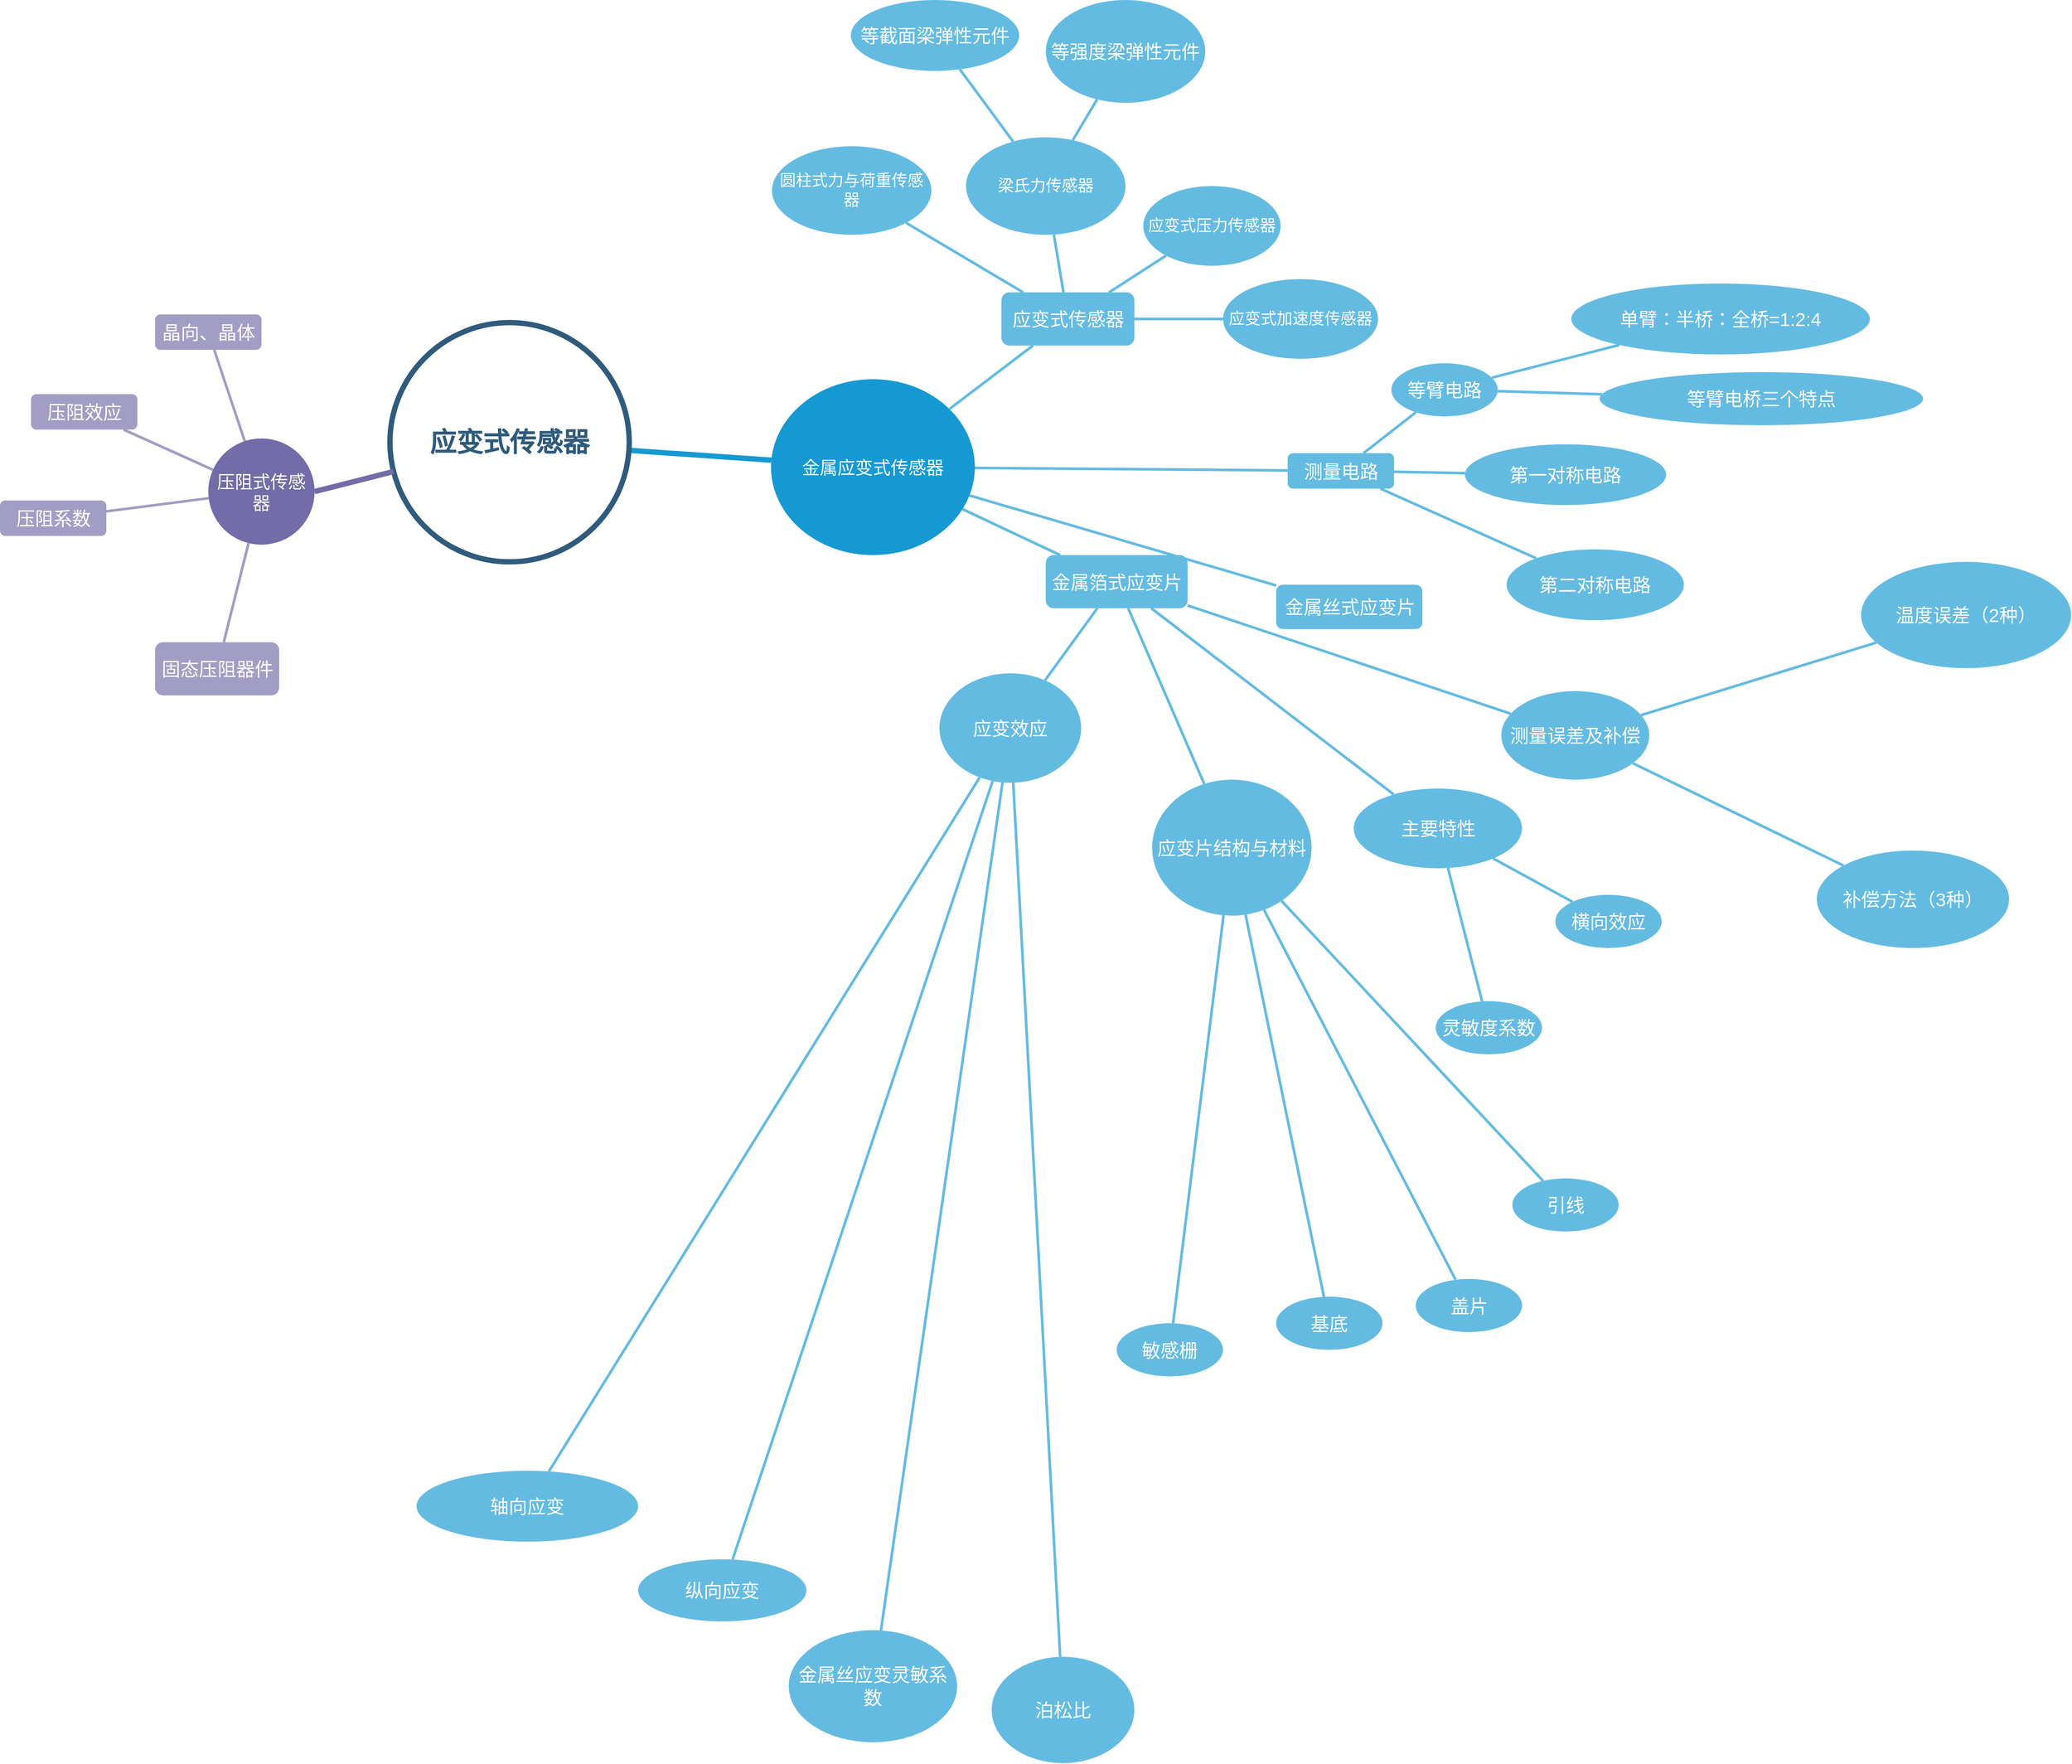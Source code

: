<mxfile version="16.4.5" type="github">
  <diagram id="6a731a19-8d31-9384-78a2-239565b7b9f0" name="Page-1">
    <mxGraphModel dx="1352" dy="706" grid="1" gridSize="10" guides="1" tooltips="1" connect="1" arrows="1" fold="1" page="1" pageScale="1" pageWidth="4681" pageHeight="3300" background="none" math="0" shadow="0">
      <root>
        <mxCell id="0" />
        <mxCell id="1" parent="0" />
        <mxCell id="1353" value="金属应变式传感器" style="ellipse;whiteSpace=wrap;html=1;shadow=0;fontFamily=Helvetica;fontSize=20;fontColor=#FFFFFF;align=center;strokeWidth=3;fillColor=#1699D3;strokeColor=none;" parent="1" vertex="1">
          <mxGeometry x="2920" y="1378" width="230" height="198.5" as="geometry" />
        </mxCell>
        <mxCell id="1362" style="endArrow=none;strokeWidth=6;strokeColor=#1699D3;html=1;" parent="1" source="1515" target="1353" edge="1">
          <mxGeometry relative="1" as="geometry" />
        </mxCell>
        <mxCell id="P_r0jZMm2rQdvnXoWjfA-1551" style="edgeStyle=none;shape=connector;rounded=1;orthogonalLoop=1;jettySize=auto;html=1;labelBackgroundColor=default;fontFamily=Helvetica;fontSize=11;fontColor=default;endArrow=none;strokeColor=#64BBE2;strokeWidth=3;" edge="1" parent="1" source="1440" target="P_r0jZMm2rQdvnXoWjfA-1549">
          <mxGeometry relative="1" as="geometry" />
        </mxCell>
        <mxCell id="P_r0jZMm2rQdvnXoWjfA-1554" value="" style="edgeStyle=none;shape=connector;rounded=1;orthogonalLoop=1;jettySize=auto;html=1;labelBackgroundColor=default;fontFamily=Helvetica;fontSize=18;fontColor=default;endArrow=none;strokeColor=#64BBE2;strokeWidth=3;" edge="1" parent="1" source="1440" target="P_r0jZMm2rQdvnXoWjfA-1553">
          <mxGeometry relative="1" as="geometry" />
        </mxCell>
        <mxCell id="P_r0jZMm2rQdvnXoWjfA-1556" value="" style="edgeStyle=none;shape=connector;rounded=1;orthogonalLoop=1;jettySize=auto;html=1;labelBackgroundColor=default;fontFamily=Helvetica;fontSize=18;fontColor=default;endArrow=none;strokeColor=#64BBE2;strokeWidth=3;" edge="1" parent="1" source="1440" target="P_r0jZMm2rQdvnXoWjfA-1555">
          <mxGeometry relative="1" as="geometry" />
        </mxCell>
        <mxCell id="P_r0jZMm2rQdvnXoWjfA-1558" value="" style="edgeStyle=none;shape=connector;rounded=1;orthogonalLoop=1;jettySize=auto;html=1;labelBackgroundColor=default;fontFamily=Helvetica;fontSize=18;fontColor=default;endArrow=none;strokeColor=#64BBE2;strokeWidth=3;" edge="1" parent="1" source="1440" target="P_r0jZMm2rQdvnXoWjfA-1557">
          <mxGeometry relative="1" as="geometry" />
        </mxCell>
        <mxCell id="1440" value="&lt;font style=&quot;font-size: 21px&quot;&gt;应变式传感器&lt;/font&gt;" style="rounded=1;fillColor=#64BBE2;strokeColor=none;strokeWidth=3;shadow=0;html=1;fontColor=#FFFFFF;" parent="1" vertex="1">
          <mxGeometry x="3180" y="1280" width="150" height="60" as="geometry" />
        </mxCell>
        <mxCell id="1441" value="&lt;font style=&quot;font-size: 21px&quot;&gt;金属丝式应变片&lt;/font&gt;" style="rounded=1;fillColor=#64BBE2;strokeColor=none;strokeWidth=3;shadow=0;html=1;fontColor=#FFFFFF;" parent="1" vertex="1">
          <mxGeometry x="3490" y="1610" width="165" height="50" as="geometry" />
        </mxCell>
        <mxCell id="P_r0jZMm2rQdvnXoWjfA-1568" value="" style="edgeStyle=none;shape=connector;rounded=1;orthogonalLoop=1;jettySize=auto;html=1;labelBackgroundColor=default;fontFamily=Helvetica;fontSize=18;fontColor=default;endArrow=none;strokeColor=#64BBE2;strokeWidth=3;" edge="1" parent="1" source="1442" target="P_r0jZMm2rQdvnXoWjfA-1567">
          <mxGeometry relative="1" as="geometry" />
        </mxCell>
        <mxCell id="P_r0jZMm2rQdvnXoWjfA-1570" value="" style="edgeStyle=none;shape=connector;rounded=1;orthogonalLoop=1;jettySize=auto;html=1;labelBackgroundColor=default;fontFamily=Helvetica;fontSize=18;fontColor=default;endArrow=none;strokeColor=#64BBE2;strokeWidth=3;" edge="1" parent="1" source="1442" target="P_r0jZMm2rQdvnXoWjfA-1569">
          <mxGeometry relative="1" as="geometry" />
        </mxCell>
        <mxCell id="P_r0jZMm2rQdvnXoWjfA-1572" value="" style="edgeStyle=none;shape=connector;rounded=1;orthogonalLoop=1;jettySize=auto;html=1;labelBackgroundColor=default;fontFamily=Helvetica;fontSize=18;fontColor=default;endArrow=none;strokeColor=#64BBE2;strokeWidth=3;" edge="1" parent="1" source="1442" target="P_r0jZMm2rQdvnXoWjfA-1571">
          <mxGeometry relative="1" as="geometry" />
        </mxCell>
        <mxCell id="1442" value="&lt;font style=&quot;font-size: 21px&quot;&gt;测量电路&lt;/font&gt;" style="rounded=1;fillColor=#64BBE2;strokeColor=none;strokeWidth=3;shadow=0;html=1;fontColor=#FFFFFF;" parent="1" vertex="1">
          <mxGeometry x="3503" y="1461.5" width="120" height="40" as="geometry" />
        </mxCell>
        <mxCell id="P_r0jZMm2rQdvnXoWjfA-1560" value="" style="edgeStyle=none;shape=connector;rounded=1;orthogonalLoop=1;jettySize=auto;html=1;labelBackgroundColor=default;fontFamily=Helvetica;fontSize=18;fontColor=default;endArrow=none;strokeColor=#64BBE2;strokeWidth=3;" edge="1" parent="1" source="1443" target="P_r0jZMm2rQdvnXoWjfA-1559">
          <mxGeometry relative="1" as="geometry" />
        </mxCell>
        <mxCell id="P_r0jZMm2rQdvnXoWjfA-1562" value="" style="edgeStyle=none;shape=connector;rounded=1;orthogonalLoop=1;jettySize=auto;html=1;labelBackgroundColor=default;fontFamily=Helvetica;fontSize=18;fontColor=default;endArrow=none;strokeColor=#64BBE2;strokeWidth=3;" edge="1" parent="1" source="1443" target="P_r0jZMm2rQdvnXoWjfA-1561">
          <mxGeometry relative="1" as="geometry" />
        </mxCell>
        <mxCell id="P_r0jZMm2rQdvnXoWjfA-1564" value="" style="edgeStyle=none;shape=connector;rounded=1;orthogonalLoop=1;jettySize=auto;html=1;labelBackgroundColor=default;fontFamily=Helvetica;fontSize=18;fontColor=default;endArrow=none;strokeColor=#64BBE2;strokeWidth=3;" edge="1" parent="1" source="1443" target="P_r0jZMm2rQdvnXoWjfA-1563">
          <mxGeometry relative="1" as="geometry" />
        </mxCell>
        <mxCell id="P_r0jZMm2rQdvnXoWjfA-1566" value="" style="edgeStyle=none;shape=connector;rounded=1;orthogonalLoop=1;jettySize=auto;html=1;labelBackgroundColor=default;fontFamily=Helvetica;fontSize=18;fontColor=default;endArrow=none;strokeColor=#64BBE2;strokeWidth=3;" edge="1" parent="1" source="1443" target="P_r0jZMm2rQdvnXoWjfA-1565">
          <mxGeometry relative="1" as="geometry" />
        </mxCell>
        <mxCell id="1443" value="&lt;font style=&quot;font-size: 21px&quot;&gt;金属箔式应变片&lt;/font&gt;" style="rounded=1;fillColor=#64BBE2;strokeColor=none;strokeWidth=3;shadow=0;html=1;fontColor=#FFFFFF;" parent="1" vertex="1">
          <mxGeometry x="3230" y="1576.5" width="160" height="60" as="geometry" />
        </mxCell>
        <mxCell id="1451" value="" style="edgeStyle=none;endArrow=none;strokeWidth=3;strokeColor=#64BBE2;html=1;" parent="1" source="1353" target="1440" edge="1">
          <mxGeometry x="1390" y="780" width="100" height="100" as="geometry">
            <mxPoint x="1390" y="880" as="sourcePoint" />
            <mxPoint x="1490" y="780" as="targetPoint" />
          </mxGeometry>
        </mxCell>
        <mxCell id="1452" value="" style="edgeStyle=none;endArrow=none;strokeWidth=3;strokeColor=#64BBE2;html=1;" parent="1" source="1353" target="1442" edge="1">
          <mxGeometry x="1390" y="780" width="100" height="100" as="geometry">
            <mxPoint x="1390" y="880" as="sourcePoint" />
            <mxPoint x="1490" y="780" as="targetPoint" />
          </mxGeometry>
        </mxCell>
        <mxCell id="1453" value="" style="edgeStyle=none;endArrow=none;strokeWidth=3;strokeColor=#64BBE2;html=1;" parent="1" source="1353" target="1441" edge="1">
          <mxGeometry x="1390" y="780" width="100" height="100" as="geometry">
            <mxPoint x="1390" y="880" as="sourcePoint" />
            <mxPoint x="1490" y="780" as="targetPoint" />
          </mxGeometry>
        </mxCell>
        <mxCell id="1454" value="" style="edgeStyle=none;endArrow=none;strokeWidth=3;strokeColor=#64BBE2;html=1;" parent="1" source="1353" target="1443" edge="1">
          <mxGeometry x="1390" y="780" width="100" height="100" as="geometry">
            <mxPoint x="1390" y="880" as="sourcePoint" />
            <mxPoint x="1490" y="780" as="targetPoint" />
          </mxGeometry>
        </mxCell>
        <mxCell id="1515" value="应变式传感器" style="ellipse;whiteSpace=wrap;html=1;shadow=0;fontFamily=Helvetica;fontSize=30;fontColor=#2F5B7C;align=center;strokeColor=#2F5B7C;strokeWidth=6;fillColor=#FFFFFF;fontStyle=1;gradientColor=none;" parent="1" vertex="1">
          <mxGeometry x="2490" y="1314.17" width="270" height="270" as="geometry" />
        </mxCell>
        <mxCell id="1517" value="&lt;font style=&quot;font-size: 21px&quot;&gt;压阻效应&lt;/font&gt;" style="rounded=1;fillColor=#a29dc5;strokeColor=none;strokeWidth=3;shadow=0;html=1;fontColor=#FFFFFF;" parent="1" vertex="1">
          <mxGeometry x="2085" y="1394.83" width="120" height="40" as="geometry" />
        </mxCell>
        <mxCell id="1518" value="&lt;font style=&quot;font-size: 21px&quot;&gt;晶向、晶体&lt;/font&gt;" style="rounded=1;fillColor=#a29dc5;strokeColor=none;strokeWidth=3;shadow=0;html=1;fontColor=#FFFFFF;" parent="1" vertex="1">
          <mxGeometry x="2225" y="1304.83" width="120" height="40" as="geometry" />
        </mxCell>
        <mxCell id="1522" value="&lt;font style=&quot;font-size: 21px&quot;&gt;压阻系数&lt;/font&gt;" style="rounded=1;fillColor=#a29dc5;strokeColor=none;strokeWidth=3;shadow=0;html=1;fontColor=#FFFFFF;" parent="1" vertex="1">
          <mxGeometry x="2050" y="1514.83" width="120" height="40" as="geometry" />
        </mxCell>
        <mxCell id="1528" value="" style="edgeStyle=none;endArrow=none;strokeWidth=3;strokeColor=#A29DC5;html=1;" parent="1" source="1516" target="1517" edge="1">
          <mxGeometry x="350" y="409.83" width="100" height="100" as="geometry">
            <mxPoint x="350" y="509.83" as="sourcePoint" />
            <mxPoint x="450" y="409.83" as="targetPoint" />
          </mxGeometry>
        </mxCell>
        <mxCell id="1529" value="&lt;font style=&quot;font-size: 21px&quot;&gt;固态压阻器件&lt;/font&gt;" style="rounded=1;fillColor=#a29dc5;strokeColor=none;strokeWidth=3;shadow=0;html=1;fontColor=#FFFFFF;" parent="1" vertex="1">
          <mxGeometry x="2225" y="1674.83" width="140" height="60" as="geometry" />
        </mxCell>
        <mxCell id="1530" value="" style="edgeStyle=none;endArrow=none;strokeWidth=3;strokeColor=#A29DC5;html=1;fontSize=21;" parent="1" source="1516" target="1518" edge="1">
          <mxGeometry x="350" y="409.83" width="100" height="100" as="geometry">
            <mxPoint x="350" y="509.83" as="sourcePoint" />
            <mxPoint x="450" y="409.83" as="targetPoint" />
          </mxGeometry>
        </mxCell>
        <mxCell id="1534" value="" style="edgeStyle=none;endArrow=none;strokeWidth=3;strokeColor=#A29DC5;html=1;" parent="1" source="1516" target="1522" edge="1">
          <mxGeometry x="350" y="409.83" width="100" height="100" as="geometry">
            <mxPoint x="350" y="509.83" as="sourcePoint" />
            <mxPoint x="450" y="409.83" as="targetPoint" />
          </mxGeometry>
        </mxCell>
        <mxCell id="1540" value="" style="edgeStyle=none;endArrow=none;strokeWidth=3;strokeColor=#A29DC5;html=1;" parent="1" source="1516" target="1529" edge="1">
          <mxGeometry x="350" y="409.83" width="100" height="100" as="geometry">
            <mxPoint x="350" y="509.83" as="sourcePoint" />
            <mxPoint x="450" y="409.83" as="targetPoint" />
          </mxGeometry>
        </mxCell>
        <mxCell id="1542" style="edgeStyle=none;rounded=0;html=1;exitX=0.5;exitY=1;endArrow=none;endFill=0;jettySize=auto;orthogonalLoop=1;strokeColor=#736CA8;strokeWidth=2;fillColor=#64bbe2;fontSize=20;fontColor=#23445D;" parent="1" source="1529" target="1529" edge="1">
          <mxGeometry relative="1" as="geometry" />
        </mxCell>
        <mxCell id="1516" value="压阻式传感器" style="ellipse;whiteSpace=wrap;html=1;shadow=0;fontFamily=Helvetica;fontSize=20;fontColor=#FFFFFF;align=center;strokeWidth=3;fillColor=#736ca8;strokeColor=none;" parent="1" vertex="1">
          <mxGeometry x="2285" y="1444.83" width="120" height="120" as="geometry" />
        </mxCell>
        <mxCell id="P_r0jZMm2rQdvnXoWjfA-1543" value="" style="endArrow=none;strokeWidth=6;strokeColor=#736CA8;html=1;entryX=1;entryY=0.5;entryDx=0;entryDy=0;" edge="1" parent="1" source="1515" target="1516">
          <mxGeometry relative="1" as="geometry">
            <mxPoint x="2831.149" y="1435.154" as="sourcePoint" />
            <mxPoint x="2650" y="1470" as="targetPoint" />
          </mxGeometry>
        </mxCell>
        <mxCell id="P_r0jZMm2rQdvnXoWjfA-1549" value="&lt;font style=&quot;font-size: 15px&quot;&gt;&lt;font style=&quot;vertical-align: inherit ; font-size: 18px&quot;&gt;&lt;font style=&quot;vertical-align: inherit ; font-size: 18px&quot;&gt;&lt;font style=&quot;vertical-align: inherit ; font-size: 18px&quot;&gt;&lt;font style=&quot;vertical-align: inherit ; font-size: 18px&quot;&gt;&lt;font style=&quot;vertical-align: inherit&quot;&gt;&lt;font style=&quot;vertical-align: inherit&quot;&gt;圆柱式力与荷重传感器&lt;/font&gt;&lt;/font&gt;&lt;/font&gt;&lt;/font&gt;&lt;/font&gt;&lt;/font&gt;&lt;/font&gt;" style="ellipse;whiteSpace=wrap;html=1;fillColor=#64BBE2;strokeColor=none;fontColor=#FFFFFF;rounded=1;strokeWidth=3;shadow=0;" vertex="1" parent="1">
          <mxGeometry x="2921" y="1115" width="180" height="100" as="geometry" />
        </mxCell>
        <mxCell id="P_r0jZMm2rQdvnXoWjfA-1578" value="" style="edgeStyle=none;shape=connector;rounded=1;orthogonalLoop=1;jettySize=auto;html=1;labelBackgroundColor=default;fontFamily=Helvetica;fontSize=18;fontColor=default;endArrow=none;strokeColor=#64BBE2;strokeWidth=3;" edge="1" parent="1" source="P_r0jZMm2rQdvnXoWjfA-1553" target="P_r0jZMm2rQdvnXoWjfA-1577">
          <mxGeometry relative="1" as="geometry" />
        </mxCell>
        <mxCell id="P_r0jZMm2rQdvnXoWjfA-1580" value="" style="edgeStyle=none;shape=connector;rounded=1;orthogonalLoop=1;jettySize=auto;html=1;labelBackgroundColor=default;fontFamily=Helvetica;fontSize=18;fontColor=default;endArrow=none;strokeColor=#64BBE2;strokeWidth=3;" edge="1" parent="1" source="P_r0jZMm2rQdvnXoWjfA-1553" target="P_r0jZMm2rQdvnXoWjfA-1579">
          <mxGeometry relative="1" as="geometry" />
        </mxCell>
        <mxCell id="P_r0jZMm2rQdvnXoWjfA-1553" value="&lt;font style=&quot;vertical-align: inherit&quot;&gt;&lt;font style=&quot;vertical-align: inherit ; font-size: 18px&quot;&gt;&lt;font style=&quot;vertical-align: inherit&quot;&gt;&lt;font style=&quot;vertical-align: inherit&quot;&gt;梁氏力传感器&lt;/font&gt;&lt;/font&gt;&lt;/font&gt;&lt;/font&gt;" style="ellipse;whiteSpace=wrap;html=1;fillColor=#64BBE2;strokeColor=none;fontColor=#FFFFFF;rounded=1;strokeWidth=3;shadow=0;" vertex="1" parent="1">
          <mxGeometry x="3140" y="1105" width="180" height="110" as="geometry" />
        </mxCell>
        <mxCell id="P_r0jZMm2rQdvnXoWjfA-1555" value="&lt;font style=&quot;vertical-align: inherit&quot;&gt;&lt;font style=&quot;vertical-align: inherit&quot;&gt;&lt;font style=&quot;vertical-align: inherit&quot;&gt;&lt;font style=&quot;vertical-align: inherit ; font-size: 18px&quot;&gt;应变式压力传感器&lt;/font&gt;&lt;/font&gt;&lt;/font&gt;&lt;/font&gt;" style="ellipse;whiteSpace=wrap;html=1;fillColor=#64BBE2;strokeColor=none;fontColor=#FFFFFF;rounded=1;strokeWidth=3;shadow=0;" vertex="1" parent="1">
          <mxGeometry x="3340" y="1160" width="155" height="90" as="geometry" />
        </mxCell>
        <mxCell id="P_r0jZMm2rQdvnXoWjfA-1557" value="&lt;p&gt;&lt;font style=&quot;vertical-align: inherit ; font-size: 18px&quot;&gt;&lt;font style=&quot;vertical-align: inherit ; font-size: 18px&quot;&gt;&lt;font style=&quot;vertical-align: inherit ; font-size: 18px&quot;&gt;&lt;font style=&quot;vertical-align: inherit ; font-size: 18px&quot;&gt;&lt;font style=&quot;vertical-align: inherit&quot;&gt;&lt;font style=&quot;vertical-align: inherit&quot;&gt;&lt;font style=&quot;vertical-align: inherit&quot;&gt;&lt;font style=&quot;vertical-align: inherit&quot;&gt;应变式加速度传感器&lt;/font&gt;&lt;/font&gt;&lt;/font&gt;&lt;/font&gt;&lt;/font&gt;&lt;/font&gt;&lt;/font&gt;&lt;/font&gt;&lt;/p&gt;" style="ellipse;whiteSpace=wrap;html=1;fillColor=#64BBE2;strokeColor=none;fontColor=#FFFFFF;rounded=1;strokeWidth=3;shadow=0;" vertex="1" parent="1">
          <mxGeometry x="3430" y="1265" width="175" height="90" as="geometry" />
        </mxCell>
        <mxCell id="P_r0jZMm2rQdvnXoWjfA-1582" value="" style="edgeStyle=none;shape=connector;rounded=1;orthogonalLoop=1;jettySize=auto;html=1;labelBackgroundColor=default;fontFamily=Helvetica;fontSize=21;fontColor=default;endArrow=none;strokeColor=#64BBE2;strokeWidth=3;" edge="1" parent="1" source="P_r0jZMm2rQdvnXoWjfA-1559" target="P_r0jZMm2rQdvnXoWjfA-1581">
          <mxGeometry relative="1" as="geometry" />
        </mxCell>
        <mxCell id="P_r0jZMm2rQdvnXoWjfA-1584" value="" style="edgeStyle=none;shape=connector;rounded=1;orthogonalLoop=1;jettySize=auto;html=1;labelBackgroundColor=default;fontFamily=Helvetica;fontSize=21;fontColor=default;endArrow=none;strokeColor=#64BBE2;strokeWidth=3;" edge="1" parent="1" source="P_r0jZMm2rQdvnXoWjfA-1559" target="P_r0jZMm2rQdvnXoWjfA-1583">
          <mxGeometry relative="1" as="geometry" />
        </mxCell>
        <mxCell id="P_r0jZMm2rQdvnXoWjfA-1586" value="" style="edgeStyle=none;shape=connector;rounded=1;orthogonalLoop=1;jettySize=auto;html=1;labelBackgroundColor=default;fontFamily=Helvetica;fontSize=21;fontColor=default;endArrow=none;strokeColor=#64BBE2;strokeWidth=3;" edge="1" parent="1" source="P_r0jZMm2rQdvnXoWjfA-1559" target="P_r0jZMm2rQdvnXoWjfA-1585">
          <mxGeometry relative="1" as="geometry" />
        </mxCell>
        <mxCell id="P_r0jZMm2rQdvnXoWjfA-1588" value="" style="edgeStyle=none;shape=connector;rounded=1;orthogonalLoop=1;jettySize=auto;html=1;labelBackgroundColor=default;fontFamily=Helvetica;fontSize=21;fontColor=default;endArrow=none;strokeColor=#64BBE2;strokeWidth=3;" edge="1" parent="1" source="P_r0jZMm2rQdvnXoWjfA-1559" target="P_r0jZMm2rQdvnXoWjfA-1587">
          <mxGeometry relative="1" as="geometry" />
        </mxCell>
        <mxCell id="P_r0jZMm2rQdvnXoWjfA-1559" value="&lt;font style=&quot;vertical-align: inherit; font-size: 21px;&quot;&gt;&lt;font style=&quot;vertical-align: inherit; font-size: 21px;&quot;&gt;应变效应&lt;/font&gt;&lt;/font&gt;" style="ellipse;whiteSpace=wrap;html=1;fillColor=#64BBE2;strokeColor=none;fontColor=#FFFFFF;rounded=1;strokeWidth=3;shadow=0;fontSize=21;" vertex="1" parent="1">
          <mxGeometry x="3110" y="1710" width="160" height="123.5" as="geometry" />
        </mxCell>
        <mxCell id="P_r0jZMm2rQdvnXoWjfA-1591" value="" style="edgeStyle=none;shape=connector;rounded=1;orthogonalLoop=1;jettySize=auto;html=1;labelBackgroundColor=default;fontFamily=Helvetica;fontSize=21;fontColor=default;endArrow=none;strokeColor=#64BBE2;strokeWidth=3;" edge="1" parent="1" source="P_r0jZMm2rQdvnXoWjfA-1561" target="P_r0jZMm2rQdvnXoWjfA-1590">
          <mxGeometry relative="1" as="geometry" />
        </mxCell>
        <mxCell id="P_r0jZMm2rQdvnXoWjfA-1593" value="" style="edgeStyle=none;shape=connector;rounded=1;orthogonalLoop=1;jettySize=auto;html=1;labelBackgroundColor=default;fontFamily=Helvetica;fontSize=21;fontColor=default;endArrow=none;strokeColor=#64BBE2;strokeWidth=3;" edge="1" parent="1" source="P_r0jZMm2rQdvnXoWjfA-1561" target="P_r0jZMm2rQdvnXoWjfA-1592">
          <mxGeometry relative="1" as="geometry" />
        </mxCell>
        <mxCell id="P_r0jZMm2rQdvnXoWjfA-1595" value="" style="edgeStyle=none;shape=connector;rounded=1;orthogonalLoop=1;jettySize=auto;html=1;labelBackgroundColor=default;fontFamily=Helvetica;fontSize=21;fontColor=default;endArrow=none;strokeColor=#64BBE2;strokeWidth=3;" edge="1" parent="1" source="P_r0jZMm2rQdvnXoWjfA-1561" target="P_r0jZMm2rQdvnXoWjfA-1594">
          <mxGeometry relative="1" as="geometry" />
        </mxCell>
        <mxCell id="P_r0jZMm2rQdvnXoWjfA-1597" value="" style="edgeStyle=none;shape=connector;rounded=1;orthogonalLoop=1;jettySize=auto;html=1;labelBackgroundColor=default;fontFamily=Helvetica;fontSize=21;fontColor=default;endArrow=none;strokeColor=#64BBE2;strokeWidth=3;" edge="1" parent="1" source="P_r0jZMm2rQdvnXoWjfA-1561" target="P_r0jZMm2rQdvnXoWjfA-1596">
          <mxGeometry relative="1" as="geometry" />
        </mxCell>
        <mxCell id="P_r0jZMm2rQdvnXoWjfA-1561" value="&lt;font style=&quot;font-size: 21px;&quot;&gt;应变片结构与材料&lt;/font&gt;" style="ellipse;whiteSpace=wrap;html=1;fillColor=#64BBE2;strokeColor=none;fontColor=#FFFFFF;rounded=1;strokeWidth=3;shadow=0;fontSize=21;" vertex="1" parent="1">
          <mxGeometry x="3350" y="1830" width="180" height="153.5" as="geometry" />
        </mxCell>
        <mxCell id="P_r0jZMm2rQdvnXoWjfA-1599" value="" style="edgeStyle=none;shape=connector;rounded=1;orthogonalLoop=1;jettySize=auto;html=1;labelBackgroundColor=default;fontFamily=Helvetica;fontSize=21;fontColor=default;endArrow=none;strokeColor=#64BBE2;strokeWidth=3;" edge="1" parent="1" source="P_r0jZMm2rQdvnXoWjfA-1563" target="P_r0jZMm2rQdvnXoWjfA-1598">
          <mxGeometry relative="1" as="geometry" />
        </mxCell>
        <mxCell id="P_r0jZMm2rQdvnXoWjfA-1601" value="" style="edgeStyle=none;shape=connector;rounded=1;orthogonalLoop=1;jettySize=auto;html=1;labelBackgroundColor=default;fontFamily=Helvetica;fontSize=21;fontColor=default;endArrow=none;strokeColor=#64BBE2;strokeWidth=3;" edge="1" parent="1" source="P_r0jZMm2rQdvnXoWjfA-1563" target="P_r0jZMm2rQdvnXoWjfA-1600">
          <mxGeometry relative="1" as="geometry" />
        </mxCell>
        <mxCell id="P_r0jZMm2rQdvnXoWjfA-1563" value="主要特性" style="ellipse;whiteSpace=wrap;html=1;fillColor=#64BBE2;strokeColor=none;fontColor=#FFFFFF;rounded=1;strokeWidth=3;shadow=0;fontSize=21;" vertex="1" parent="1">
          <mxGeometry x="3577.5" y="1840" width="190" height="90" as="geometry" />
        </mxCell>
        <mxCell id="P_r0jZMm2rQdvnXoWjfA-1603" value="" style="edgeStyle=none;shape=connector;rounded=1;orthogonalLoop=1;jettySize=auto;html=1;labelBackgroundColor=default;fontFamily=Helvetica;fontSize=21;fontColor=default;endArrow=none;strokeColor=#64BBE2;strokeWidth=3;" edge="1" parent="1" source="P_r0jZMm2rQdvnXoWjfA-1565" target="P_r0jZMm2rQdvnXoWjfA-1602">
          <mxGeometry relative="1" as="geometry" />
        </mxCell>
        <mxCell id="P_r0jZMm2rQdvnXoWjfA-1605" value="" style="edgeStyle=none;shape=connector;rounded=1;orthogonalLoop=1;jettySize=auto;html=1;labelBackgroundColor=default;fontFamily=Helvetica;fontSize=21;fontColor=default;endArrow=none;strokeColor=#64BBE2;strokeWidth=3;" edge="1" parent="1" source="P_r0jZMm2rQdvnXoWjfA-1565" target="P_r0jZMm2rQdvnXoWjfA-1604">
          <mxGeometry relative="1" as="geometry" />
        </mxCell>
        <mxCell id="P_r0jZMm2rQdvnXoWjfA-1565" value="测量误差及补偿" style="ellipse;whiteSpace=wrap;html=1;fillColor=#64BBE2;strokeColor=none;fontColor=#FFFFFF;rounded=1;strokeWidth=3;shadow=0;fontSize=21;" vertex="1" parent="1">
          <mxGeometry x="3744" y="1730" width="167" height="100" as="geometry" />
        </mxCell>
        <mxCell id="P_r0jZMm2rQdvnXoWjfA-1574" value="" style="edgeStyle=none;shape=connector;rounded=1;orthogonalLoop=1;jettySize=auto;html=1;labelBackgroundColor=default;fontFamily=Helvetica;fontSize=18;fontColor=default;endArrow=none;strokeColor=#64BBE2;strokeWidth=3;" edge="1" parent="1" source="P_r0jZMm2rQdvnXoWjfA-1567" target="P_r0jZMm2rQdvnXoWjfA-1573">
          <mxGeometry relative="1" as="geometry" />
        </mxCell>
        <mxCell id="P_r0jZMm2rQdvnXoWjfA-1576" value="" style="edgeStyle=none;shape=connector;rounded=1;orthogonalLoop=1;jettySize=auto;html=1;labelBackgroundColor=default;fontFamily=Helvetica;fontSize=18;fontColor=default;endArrow=none;strokeColor=#64BBE2;strokeWidth=3;" edge="1" parent="1" source="P_r0jZMm2rQdvnXoWjfA-1567" target="P_r0jZMm2rQdvnXoWjfA-1575">
          <mxGeometry relative="1" as="geometry" />
        </mxCell>
        <mxCell id="P_r0jZMm2rQdvnXoWjfA-1567" value="&lt;font style=&quot;font-size: 21px&quot;&gt;等臂电路&lt;/font&gt;" style="ellipse;whiteSpace=wrap;html=1;fillColor=#64BBE2;strokeColor=none;fontColor=#FFFFFF;rounded=1;strokeWidth=3;shadow=0;" vertex="1" parent="1">
          <mxGeometry x="3620" y="1360" width="120" height="60" as="geometry" />
        </mxCell>
        <mxCell id="P_r0jZMm2rQdvnXoWjfA-1569" value="&lt;font style=&quot;font-size: 21px&quot;&gt;第一对称电路&lt;/font&gt;" style="ellipse;whiteSpace=wrap;html=1;fillColor=#64BBE2;strokeColor=none;fontColor=#FFFFFF;rounded=1;strokeWidth=3;shadow=0;" vertex="1" parent="1">
          <mxGeometry x="3703" y="1451.5" width="227" height="68.5" as="geometry" />
        </mxCell>
        <mxCell id="P_r0jZMm2rQdvnXoWjfA-1571" value="&lt;font style=&quot;font-size: 21px&quot;&gt;第二对称电路&lt;/font&gt;" style="ellipse;whiteSpace=wrap;html=1;fillColor=#64BBE2;strokeColor=none;fontColor=#FFFFFF;rounded=1;strokeWidth=3;shadow=0;" vertex="1" parent="1">
          <mxGeometry x="3750" y="1570" width="200" height="80" as="geometry" />
        </mxCell>
        <mxCell id="P_r0jZMm2rQdvnXoWjfA-1573" value="&lt;font style=&quot;font-size: 21px&quot;&gt;单臂：半桥：全桥=1:2:4&lt;/font&gt;" style="ellipse;whiteSpace=wrap;html=1;fillColor=#64BBE2;strokeColor=none;fontColor=#FFFFFF;rounded=1;strokeWidth=3;shadow=0;" vertex="1" parent="1">
          <mxGeometry x="3823" y="1270" width="337" height="80" as="geometry" />
        </mxCell>
        <mxCell id="P_r0jZMm2rQdvnXoWjfA-1575" value="&lt;font style=&quot;font-size: 21px&quot;&gt;等臂电桥三个特点&lt;/font&gt;" style="ellipse;whiteSpace=wrap;html=1;fillColor=#64BBE2;strokeColor=none;fontColor=#FFFFFF;rounded=1;strokeWidth=3;shadow=0;" vertex="1" parent="1">
          <mxGeometry x="3855" y="1370" width="365" height="60" as="geometry" />
        </mxCell>
        <mxCell id="P_r0jZMm2rQdvnXoWjfA-1577" value="等截面梁弹性元件" style="ellipse;whiteSpace=wrap;html=1;fillColor=#64BBE2;strokeColor=none;fontColor=#FFFFFF;rounded=1;strokeWidth=3;shadow=0;fontSize=21;" vertex="1" parent="1">
          <mxGeometry x="3010" y="950" width="190" height="80" as="geometry" />
        </mxCell>
        <mxCell id="P_r0jZMm2rQdvnXoWjfA-1579" value="&lt;font style=&quot;font-size: 21px&quot;&gt;等强度梁弹性元件&lt;/font&gt;" style="ellipse;whiteSpace=wrap;html=1;fillColor=#64BBE2;strokeColor=none;fontColor=#FFFFFF;rounded=1;strokeWidth=3;shadow=0;" vertex="1" parent="1">
          <mxGeometry x="3230" y="950" width="180" height="116" as="geometry" />
        </mxCell>
        <mxCell id="P_r0jZMm2rQdvnXoWjfA-1581" value="&lt;font style=&quot;font-size: 21px&quot;&gt;轴向应变&lt;/font&gt;" style="ellipse;whiteSpace=wrap;html=1;fillColor=#64BBE2;strokeColor=none;fontColor=#FFFFFF;rounded=1;strokeWidth=3;shadow=0;" vertex="1" parent="1">
          <mxGeometry x="2520" y="2610" width="250" height="80" as="geometry" />
        </mxCell>
        <mxCell id="P_r0jZMm2rQdvnXoWjfA-1583" value="纵向应变" style="ellipse;whiteSpace=wrap;html=1;fillColor=#64BBE2;strokeColor=none;fontColor=#FFFFFF;rounded=1;strokeWidth=3;shadow=0;fontSize=21;" vertex="1" parent="1">
          <mxGeometry x="2770" y="2710" width="190" height="70" as="geometry" />
        </mxCell>
        <mxCell id="P_r0jZMm2rQdvnXoWjfA-1585" value="泊松比" style="ellipse;whiteSpace=wrap;html=1;fillColor=#64BBE2;strokeColor=none;fontColor=#FFFFFF;rounded=1;strokeWidth=3;shadow=0;fontSize=21;" vertex="1" parent="1">
          <mxGeometry x="3169" y="2820" width="161" height="120" as="geometry" />
        </mxCell>
        <mxCell id="P_r0jZMm2rQdvnXoWjfA-1587" value="金属丝应变灵敏系数" style="ellipse;whiteSpace=wrap;html=1;fillColor=#64BBE2;strokeColor=none;fontColor=#FFFFFF;rounded=1;strokeWidth=3;shadow=0;fontSize=21;" vertex="1" parent="1">
          <mxGeometry x="2940" y="2790" width="190" height="126.5" as="geometry" />
        </mxCell>
        <mxCell id="P_r0jZMm2rQdvnXoWjfA-1589" style="edgeStyle=none;shape=connector;rounded=1;orthogonalLoop=1;jettySize=auto;html=1;exitX=0.5;exitY=0;exitDx=0;exitDy=0;labelBackgroundColor=default;fontFamily=Helvetica;fontSize=21;fontColor=default;endArrow=none;strokeColor=#64BBE2;strokeWidth=3;" edge="1" parent="1" source="P_r0jZMm2rQdvnXoWjfA-1585" target="P_r0jZMm2rQdvnXoWjfA-1585">
          <mxGeometry relative="1" as="geometry" />
        </mxCell>
        <mxCell id="P_r0jZMm2rQdvnXoWjfA-1590" value="敏感栅" style="ellipse;whiteSpace=wrap;html=1;fillColor=#64BBE2;strokeColor=none;fontColor=#FFFFFF;rounded=1;strokeWidth=3;shadow=0;fontSize=21;" vertex="1" parent="1">
          <mxGeometry x="3310" y="2443.5" width="120" height="60" as="geometry" />
        </mxCell>
        <mxCell id="P_r0jZMm2rQdvnXoWjfA-1592" value="基底" style="ellipse;whiteSpace=wrap;html=1;fillColor=#64BBE2;strokeColor=none;fontColor=#FFFFFF;rounded=1;strokeWidth=3;shadow=0;fontSize=21;" vertex="1" parent="1">
          <mxGeometry x="3490" y="2413.5" width="120" height="60" as="geometry" />
        </mxCell>
        <mxCell id="P_r0jZMm2rQdvnXoWjfA-1594" value="盖片" style="ellipse;whiteSpace=wrap;html=1;fillColor=#64BBE2;strokeColor=none;fontColor=#FFFFFF;rounded=1;strokeWidth=3;shadow=0;fontSize=21;" vertex="1" parent="1">
          <mxGeometry x="3647.5" y="2393.5" width="120" height="60" as="geometry" />
        </mxCell>
        <mxCell id="P_r0jZMm2rQdvnXoWjfA-1596" value="引线" style="ellipse;whiteSpace=wrap;html=1;fillColor=#64BBE2;strokeColor=none;fontColor=#FFFFFF;rounded=1;strokeWidth=3;shadow=0;fontSize=21;" vertex="1" parent="1">
          <mxGeometry x="3756.5" y="2280" width="120" height="60" as="geometry" />
        </mxCell>
        <mxCell id="P_r0jZMm2rQdvnXoWjfA-1598" value="灵敏度系数" style="ellipse;whiteSpace=wrap;html=1;fillColor=#64BBE2;strokeColor=none;fontColor=#FFFFFF;rounded=1;strokeWidth=3;shadow=0;fontSize=21;" vertex="1" parent="1">
          <mxGeometry x="3670" y="2080" width="120" height="60" as="geometry" />
        </mxCell>
        <mxCell id="P_r0jZMm2rQdvnXoWjfA-1600" value="横向效应" style="ellipse;whiteSpace=wrap;html=1;fillColor=#64BBE2;strokeColor=none;fontColor=#FFFFFF;rounded=1;strokeWidth=3;shadow=0;fontSize=21;" vertex="1" parent="1">
          <mxGeometry x="3805" y="1960" width="120" height="60" as="geometry" />
        </mxCell>
        <mxCell id="P_r0jZMm2rQdvnXoWjfA-1602" value="温度误差（2种）" style="ellipse;whiteSpace=wrap;html=1;fillColor=#64BBE2;strokeColor=none;fontColor=#FFFFFF;rounded=1;strokeWidth=3;shadow=0;fontSize=21;" vertex="1" parent="1">
          <mxGeometry x="4150" y="1584.17" width="237" height="120" as="geometry" />
        </mxCell>
        <mxCell id="P_r0jZMm2rQdvnXoWjfA-1604" value="补偿方法（3种）" style="ellipse;whiteSpace=wrap;html=1;fillColor=#64BBE2;strokeColor=none;fontColor=#FFFFFF;rounded=1;strokeWidth=3;shadow=0;fontSize=21;" vertex="1" parent="1">
          <mxGeometry x="4100" y="1910" width="217" height="110" as="geometry" />
        </mxCell>
      </root>
    </mxGraphModel>
  </diagram>
</mxfile>
